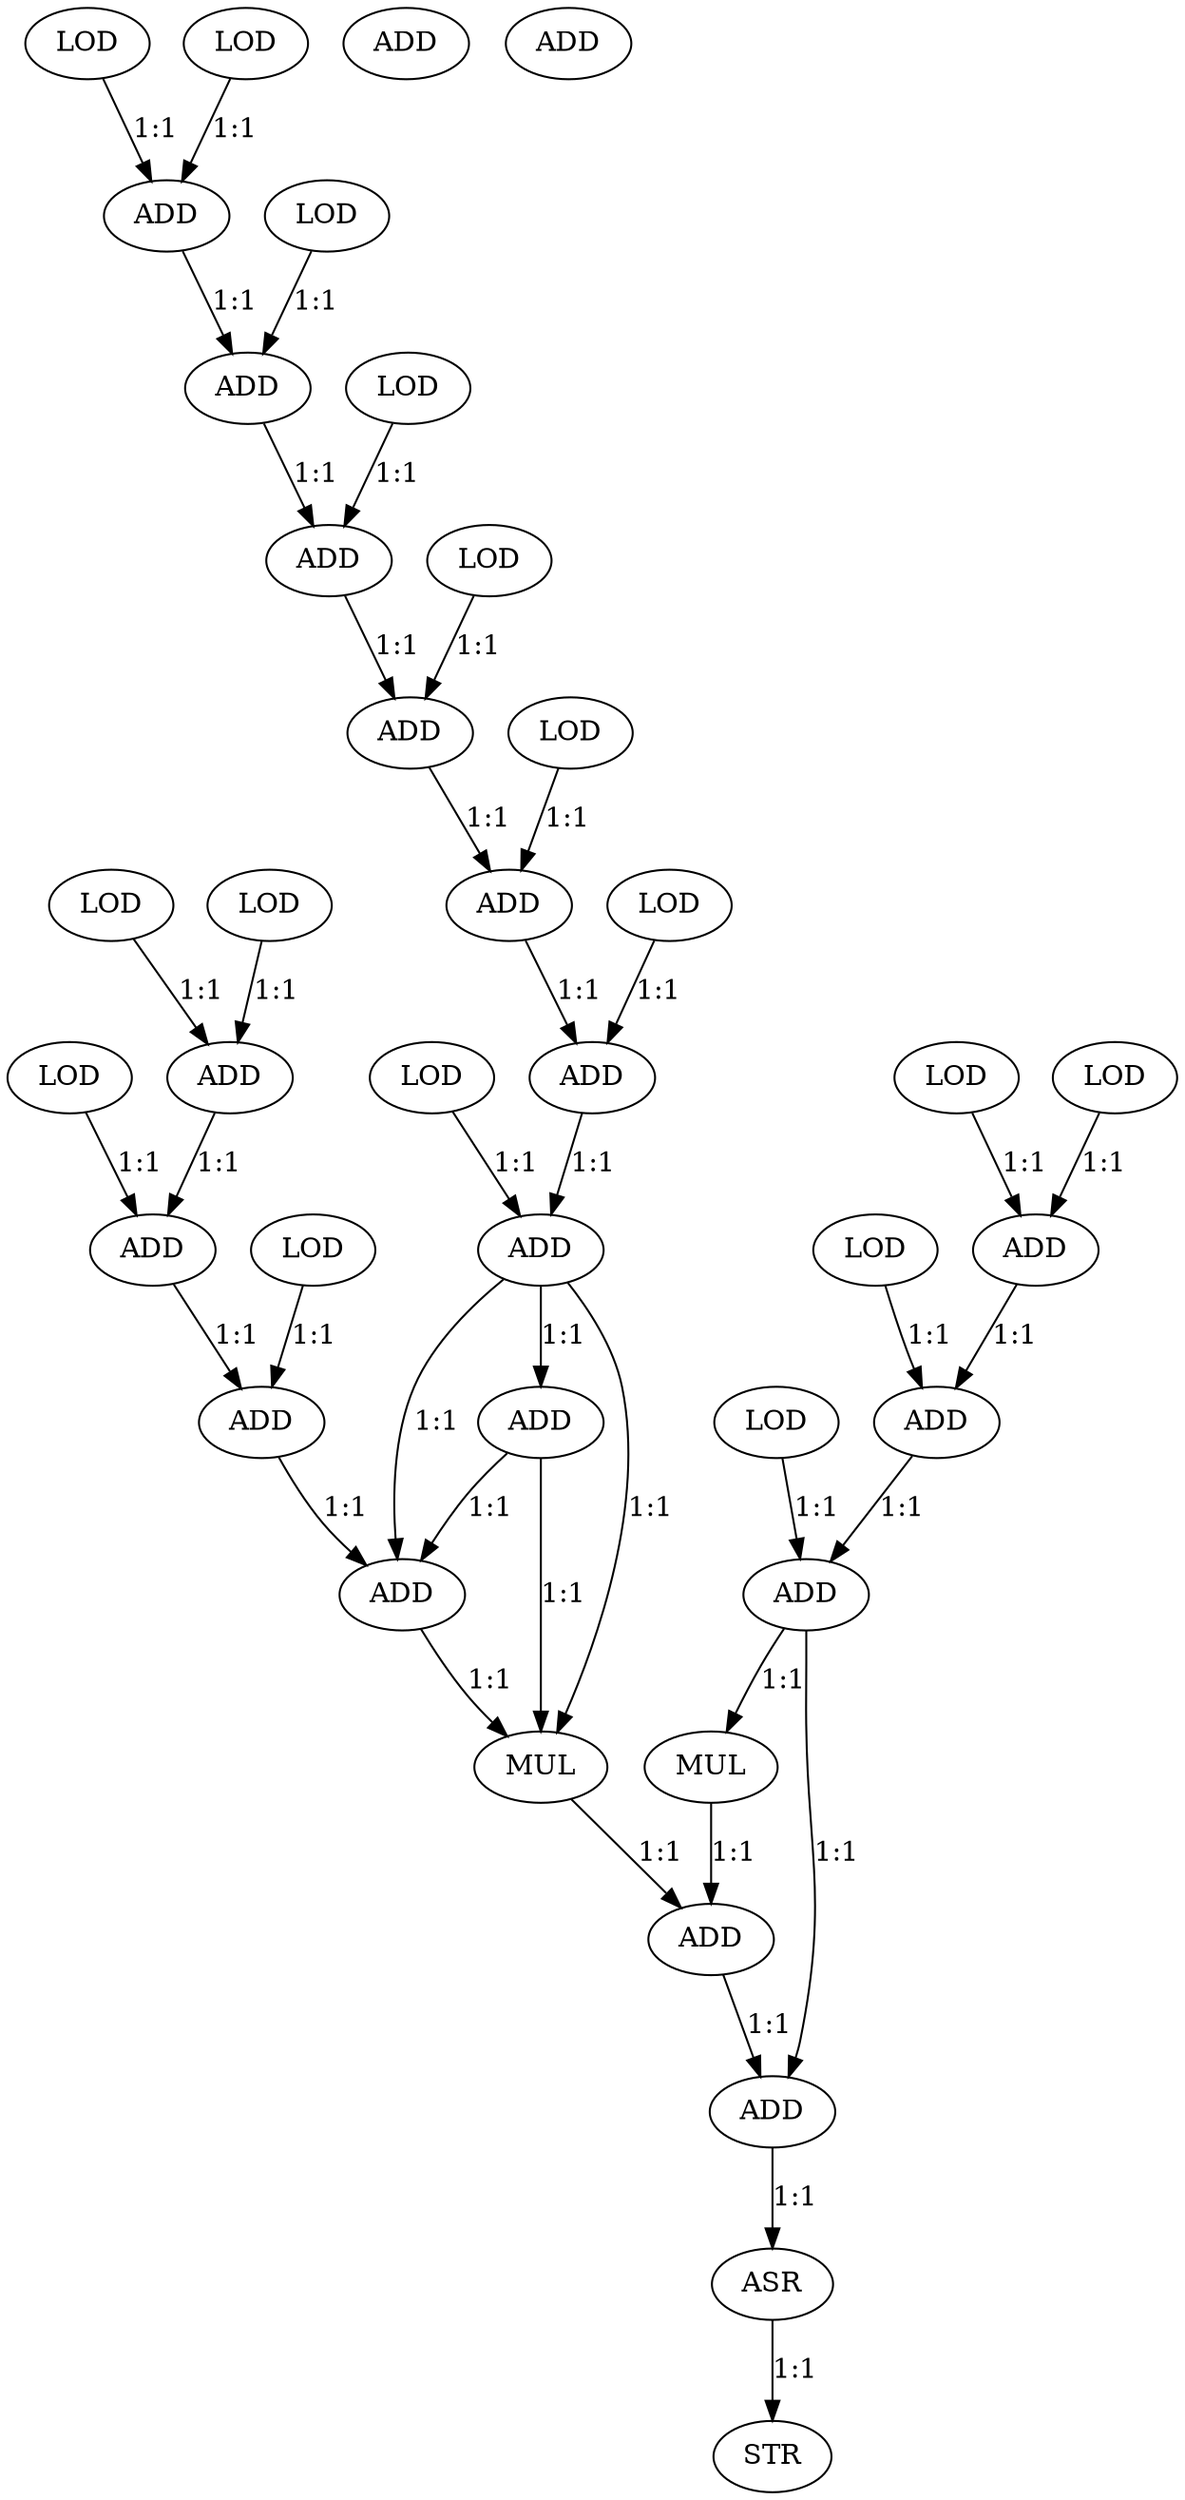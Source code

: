 digraph  {
   0 [label="LOD"];
   1 [label="LOD"];
   2 [label="ADD"];
   3 [label="LOD"];
   4 [label="ADD"];
   5 [label="LOD"];
   6 [label="ADD"];
   7 [label="LOD"];
   8 [label="LOD"];
   9 [label="ADD"];
   10 [label="LOD"];
   11 [label="ADD"];
   12 [label="LOD"];
   13 [label="ADD"];
   14 [label="LOD"];
   15 [label="ADD"];
   16 [label="LOD"];
   17 [label="ADD"];
   18 [label="LOD"];
   19 [label="ADD"];
   20 [label="LOD"];
   21 [label="ADD"];
   22 [label="ADD"];
   23 [label="LOD"];
   24 [label="LOD"];
   25 [label="ADD"];
   26 [label="LOD"];
   27 [label="ADD"];
   28 [label="LOD"];
   29 [label="ADD"];
   30 [label="ADD"];
   31 [label="MUL"];
   32 [label="MUL"];
   33 [label="ADD"];
   34 [label="ADD"];
   35 [label="ASR"];
   36 [label="STR"];
   37 [label="ADD"];
   38 [label="ADD"];

   0->2 [label="1:1"]
   1->2 [label="1:1"]
   2->4 [label="1:1"]
   3->4 [label="1:1"]
   4->6 [label="1:1"]
   5->6 [label="1:1"]
   6->31 [label="1:1"]
   6->34 [label="1:1"]
   7->9 [label="1:1"]
   8->9 [label="1:1"]
   9->11 [label="1:1"]
   10->11 [label="1:1"]
   11->13 [label="1:1"]
   12->13 [label="1:1"]
   13->15 [label="1:1"]
   14->15 [label="1:1"]
   15->17 [label="1:1"]
   16->17 [label="1:1"]
   17->19 [label="1:1"]
   18->19 [label="1:1"]
   19->21 [label="1:1"]
   20->21 [label="1:1"]
   21->22 [label="1:1"]
   21->30 [label="1:1"]
   21->32 [label="1:1"]
   22->30 [label="1:1"]
   22->32 [label="1:1"]
   23->25 [label="1:1"]
   24->25 [label="1:1"]
   25->27 [label="1:1"]
   26->27 [label="1:1"]
   27->29 [label="1:1"]
   28->29 [label="1:1"]
   29->30 [label="1:1"]
   30->32 [label="1:1"]
   31->33 [label="1:1"]
   32->33 [label="1:1"]
   33->34 [label="1:1"]
   34->35 [label="1:1"]
   35->36 [label="1:1"]
}
